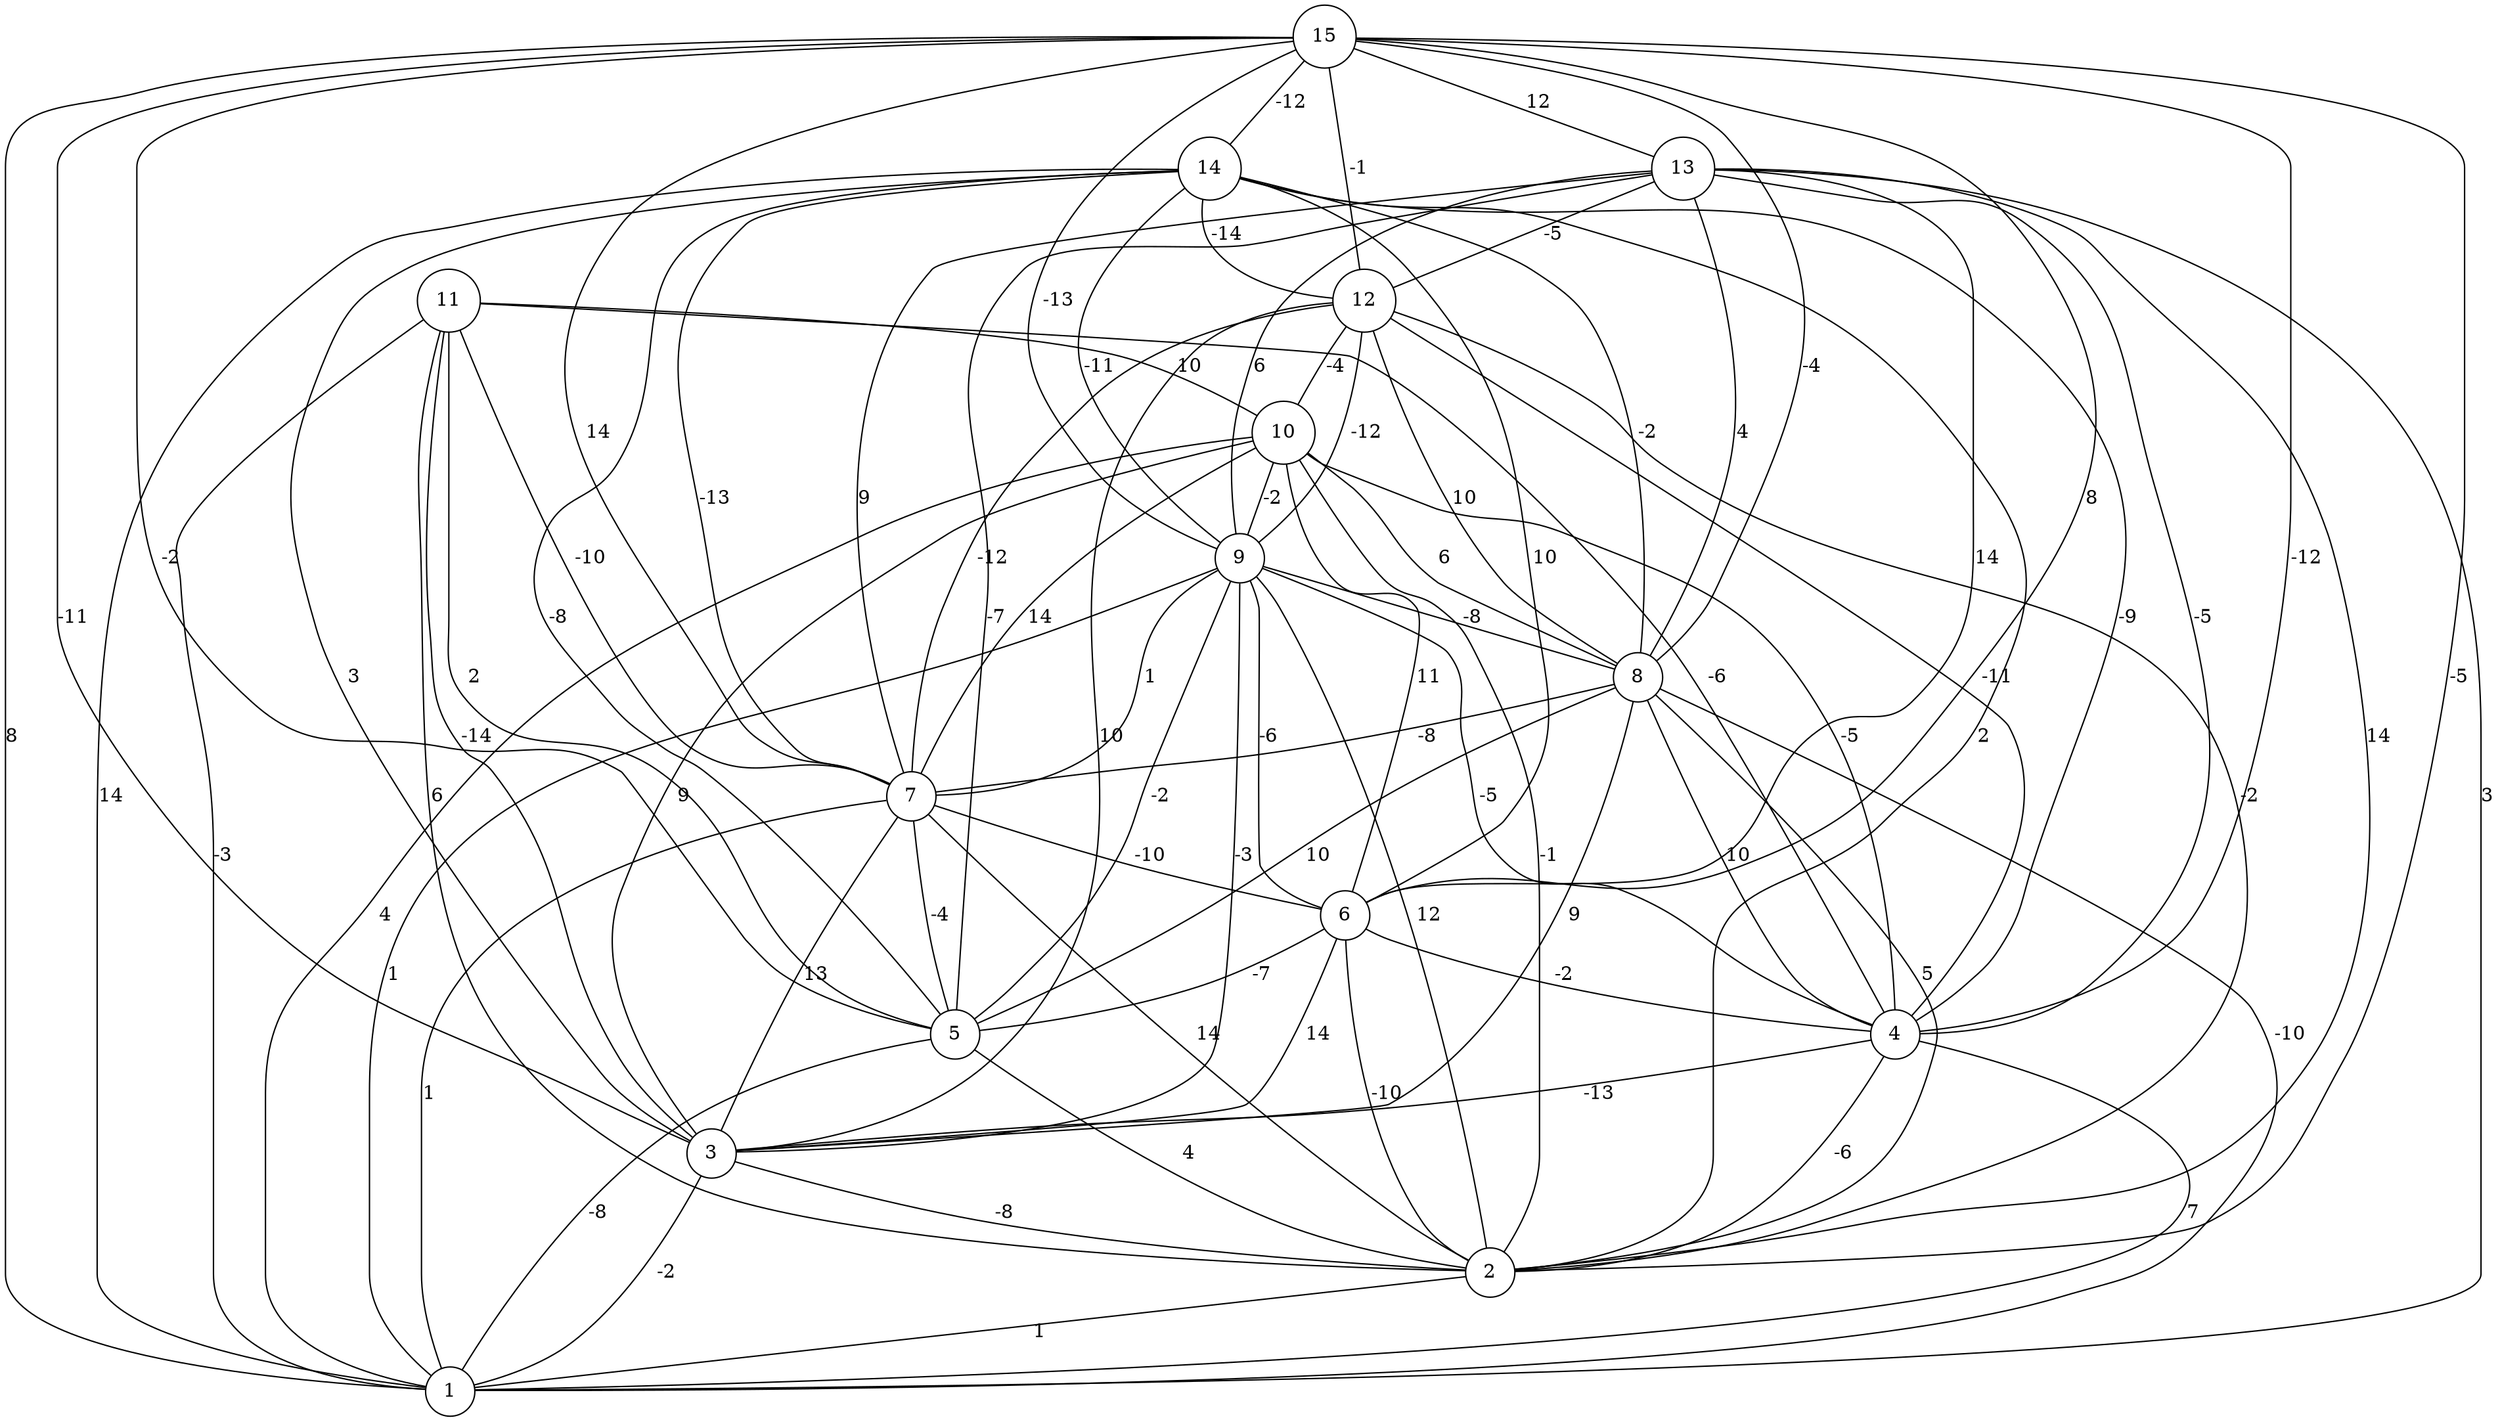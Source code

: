 graph { 
	 fontname="Helvetica,Arial,sans-serif" 
	 node [shape = circle]; 
	 15 -- 1 [label = "8"];
	 15 -- 2 [label = "-5"];
	 15 -- 3 [label = "-11"];
	 15 -- 4 [label = "-12"];
	 15 -- 5 [label = "-2"];
	 15 -- 6 [label = "8"];
	 15 -- 7 [label = "14"];
	 15 -- 8 [label = "-4"];
	 15 -- 9 [label = "-13"];
	 15 -- 12 [label = "-1"];
	 15 -- 13 [label = "12"];
	 15 -- 14 [label = "-12"];
	 14 -- 1 [label = "14"];
	 14 -- 2 [label = "2"];
	 14 -- 3 [label = "3"];
	 14 -- 4 [label = "-9"];
	 14 -- 5 [label = "-8"];
	 14 -- 6 [label = "10"];
	 14 -- 7 [label = "-13"];
	 14 -- 8 [label = "-2"];
	 14 -- 9 [label = "-11"];
	 14 -- 12 [label = "-14"];
	 13 -- 1 [label = "3"];
	 13 -- 2 [label = "14"];
	 13 -- 4 [label = "-5"];
	 13 -- 5 [label = "-7"];
	 13 -- 6 [label = "14"];
	 13 -- 7 [label = "9"];
	 13 -- 8 [label = "4"];
	 13 -- 9 [label = "6"];
	 13 -- 12 [label = "-5"];
	 12 -- 2 [label = "-2"];
	 12 -- 3 [label = "10"];
	 12 -- 4 [label = "-11"];
	 12 -- 7 [label = "-12"];
	 12 -- 8 [label = "10"];
	 12 -- 9 [label = "-12"];
	 12 -- 10 [label = "-4"];
	 11 -- 1 [label = "-3"];
	 11 -- 2 [label = "6"];
	 11 -- 3 [label = "-14"];
	 11 -- 4 [label = "-6"];
	 11 -- 5 [label = "2"];
	 11 -- 7 [label = "-10"];
	 11 -- 10 [label = "10"];
	 10 -- 1 [label = "4"];
	 10 -- 2 [label = "-1"];
	 10 -- 3 [label = "9"];
	 10 -- 4 [label = "-5"];
	 10 -- 6 [label = "11"];
	 10 -- 7 [label = "14"];
	 10 -- 8 [label = "6"];
	 10 -- 9 [label = "-2"];
	 9 -- 1 [label = "1"];
	 9 -- 2 [label = "12"];
	 9 -- 3 [label = "-3"];
	 9 -- 4 [label = "-5"];
	 9 -- 5 [label = "-2"];
	 9 -- 6 [label = "-6"];
	 9 -- 7 [label = "1"];
	 9 -- 8 [label = "-8"];
	 8 -- 1 [label = "-10"];
	 8 -- 2 [label = "5"];
	 8 -- 3 [label = "9"];
	 8 -- 4 [label = "10"];
	 8 -- 5 [label = "10"];
	 8 -- 7 [label = "-8"];
	 7 -- 1 [label = "1"];
	 7 -- 2 [label = "14"];
	 7 -- 3 [label = "13"];
	 7 -- 5 [label = "-4"];
	 7 -- 6 [label = "-10"];
	 6 -- 2 [label = "-10"];
	 6 -- 3 [label = "14"];
	 6 -- 4 [label = "-2"];
	 6 -- 5 [label = "-7"];
	 5 -- 1 [label = "-8"];
	 5 -- 2 [label = "4"];
	 4 -- 1 [label = "7"];
	 4 -- 2 [label = "-6"];
	 4 -- 3 [label = "-13"];
	 3 -- 1 [label = "-2"];
	 3 -- 2 [label = "-8"];
	 2 -- 1 [label = "1"];
	 1;
	 2;
	 3;
	 4;
	 5;
	 6;
	 7;
	 8;
	 9;
	 10;
	 11;
	 12;
	 13;
	 14;
	 15;
}
